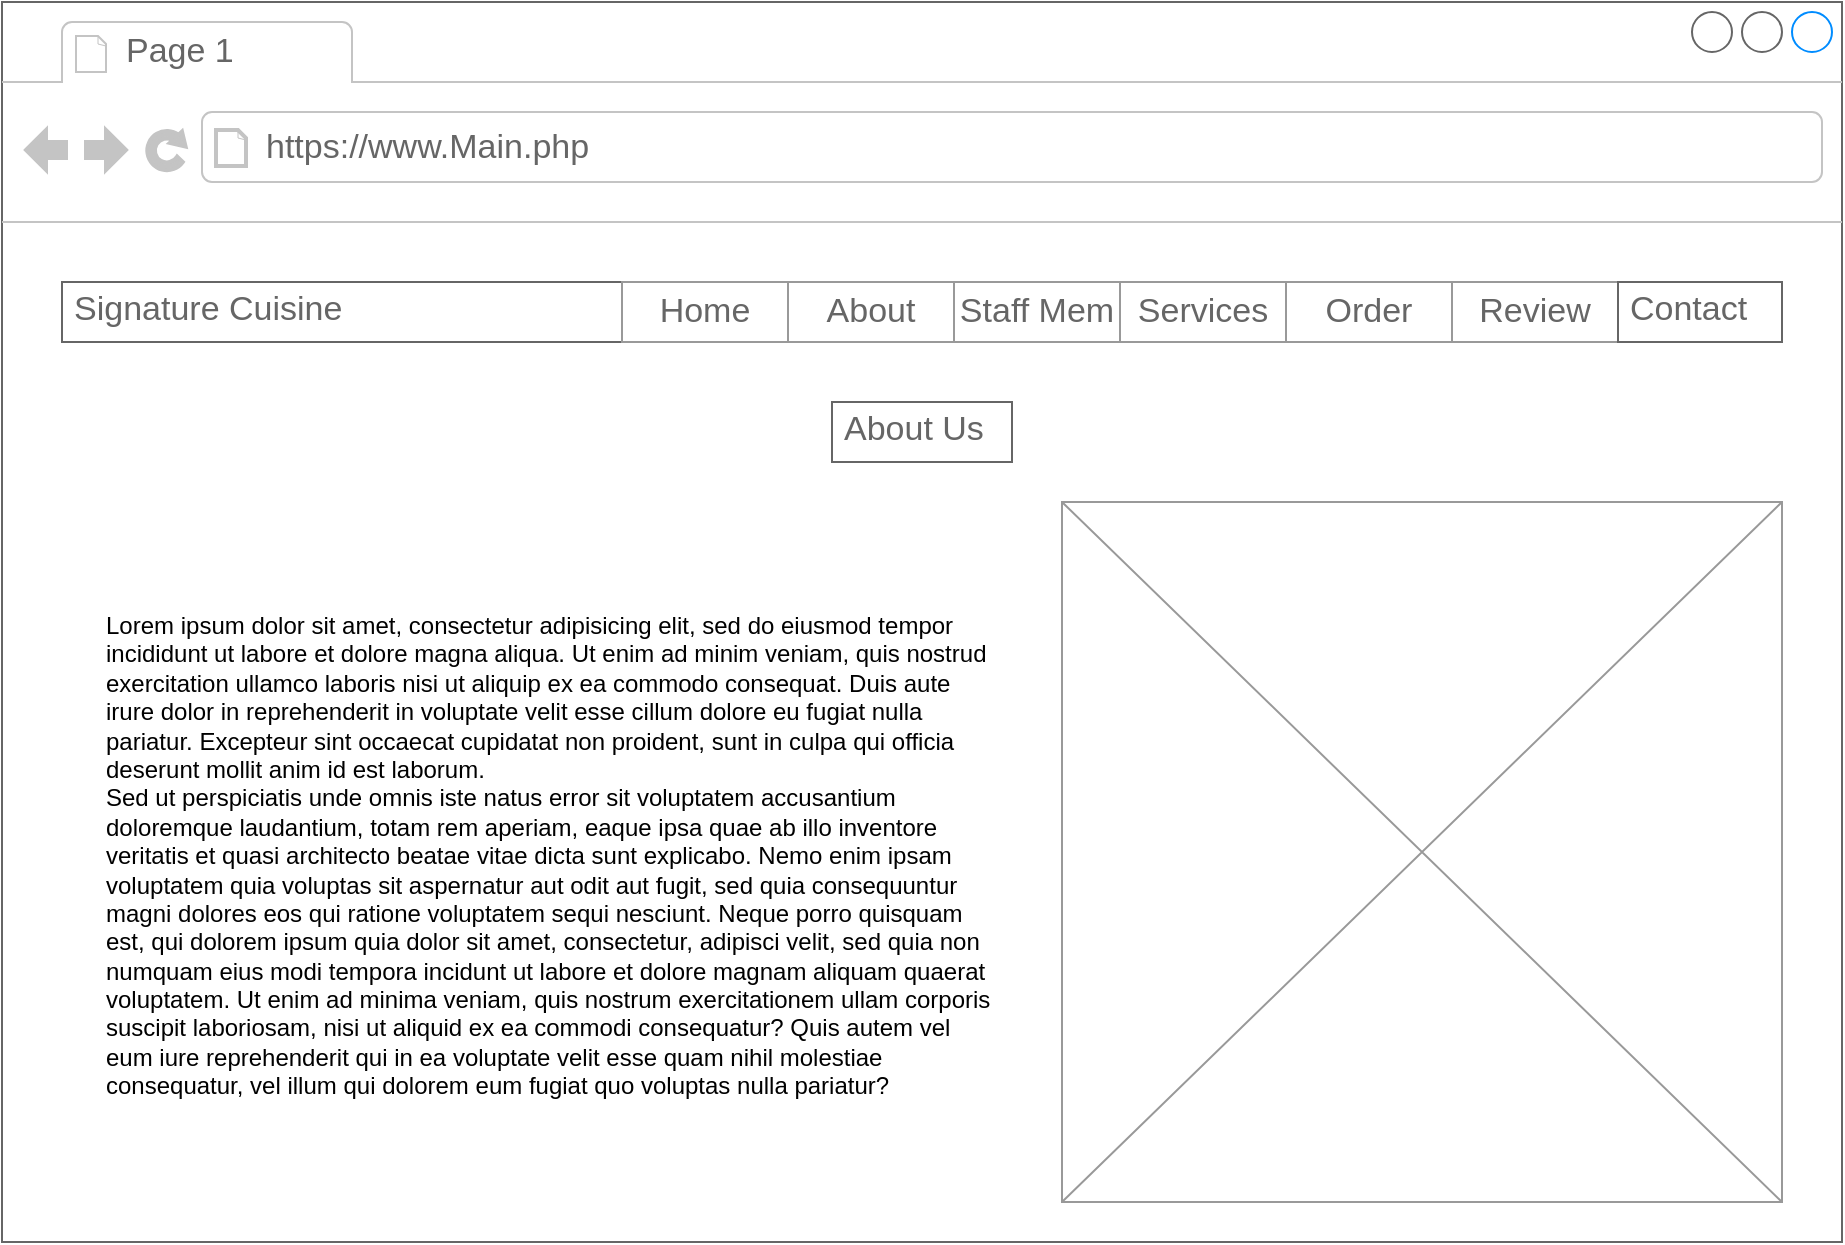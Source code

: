 <mxfile version="21.6.5" type="device">
  <diagram name="Page-1" id="GcQAFc7T_E8WWP9-CP-i">
    <mxGraphModel dx="1674" dy="836" grid="1" gridSize="10" guides="1" tooltips="1" connect="1" arrows="1" fold="1" page="1" pageScale="1" pageWidth="827" pageHeight="1169" math="0" shadow="0">
      <root>
        <mxCell id="0" />
        <mxCell id="1" parent="0" />
        <mxCell id="8R2meNSlnnWfXJwPKQnz-1" value="" style="strokeWidth=1;shadow=0;dashed=0;align=center;html=1;shape=mxgraph.mockup.containers.browserWindow;rSize=0;strokeColor=#666666;strokeColor2=#008cff;strokeColor3=#c4c4c4;mainText=,;recursiveResize=0;" vertex="1" parent="1">
          <mxGeometry x="40" y="120" width="920" height="620" as="geometry" />
        </mxCell>
        <mxCell id="8R2meNSlnnWfXJwPKQnz-2" value="Page 1" style="strokeWidth=1;shadow=0;dashed=0;align=center;html=1;shape=mxgraph.mockup.containers.anchor;fontSize=17;fontColor=#666666;align=left;whiteSpace=wrap;" vertex="1" parent="8R2meNSlnnWfXJwPKQnz-1">
          <mxGeometry x="60" y="12" width="110" height="26" as="geometry" />
        </mxCell>
        <mxCell id="8R2meNSlnnWfXJwPKQnz-3" value="https://www.Main.php" style="strokeWidth=1;shadow=0;dashed=0;align=center;html=1;shape=mxgraph.mockup.containers.anchor;rSize=0;fontSize=17;fontColor=#666666;align=left;" vertex="1" parent="8R2meNSlnnWfXJwPKQnz-1">
          <mxGeometry x="130" y="60" width="250" height="26" as="geometry" />
        </mxCell>
        <mxCell id="8R2meNSlnnWfXJwPKQnz-11" value="Signature Cuisine" style="strokeWidth=1;shadow=0;dashed=0;align=center;html=1;shape=mxgraph.mockup.text.textBox;fontColor=#666666;align=left;fontSize=17;spacingLeft=4;spacingTop=-3;whiteSpace=wrap;strokeColor=#666666;mainText=" vertex="1" parent="8R2meNSlnnWfXJwPKQnz-1">
          <mxGeometry x="30" y="140" width="280" height="30" as="geometry" />
        </mxCell>
        <mxCell id="8R2meNSlnnWfXJwPKQnz-13" value="About Us" style="strokeWidth=1;shadow=0;dashed=0;align=center;html=1;shape=mxgraph.mockup.text.textBox;fontColor=#666666;align=left;fontSize=17;spacingLeft=4;spacingTop=-3;whiteSpace=wrap;strokeColor=#666666;mainText=" vertex="1" parent="8R2meNSlnnWfXJwPKQnz-1">
          <mxGeometry x="415" y="200" width="90" height="30" as="geometry" />
        </mxCell>
        <mxCell id="8R2meNSlnnWfXJwPKQnz-22" value="" style="group" vertex="1" connectable="0" parent="8R2meNSlnnWfXJwPKQnz-1">
          <mxGeometry x="310" y="140" width="580" height="30" as="geometry" />
        </mxCell>
        <mxCell id="8R2meNSlnnWfXJwPKQnz-4" value="" style="strokeWidth=1;shadow=0;dashed=0;align=center;html=1;shape=mxgraph.mockup.forms.rrect;rSize=0;strokeColor=#999999;" vertex="1" parent="8R2meNSlnnWfXJwPKQnz-22">
          <mxGeometry width="498" height="30" as="geometry" />
        </mxCell>
        <mxCell id="8R2meNSlnnWfXJwPKQnz-5" value="Home" style="strokeColor=inherit;fillColor=inherit;gradientColor=inherit;strokeWidth=1;shadow=0;dashed=0;align=center;html=1;shape=mxgraph.mockup.forms.rrect;rSize=0;fontSize=17;fontColor=#666666;whiteSpace=wrap;" vertex="1" parent="8R2meNSlnnWfXJwPKQnz-4">
          <mxGeometry width="83" height="30" as="geometry" />
        </mxCell>
        <mxCell id="8R2meNSlnnWfXJwPKQnz-6" value="About" style="strokeColor=inherit;fillColor=inherit;gradientColor=inherit;strokeWidth=1;shadow=0;dashed=0;align=center;html=1;shape=mxgraph.mockup.forms.rrect;rSize=0;fontSize=17;fontColor=#666666;whiteSpace=wrap;" vertex="1" parent="8R2meNSlnnWfXJwPKQnz-4">
          <mxGeometry x="83" width="83" height="30" as="geometry" />
        </mxCell>
        <mxCell id="8R2meNSlnnWfXJwPKQnz-7" value="Staff Mem" style="strokeColor=inherit;fillColor=inherit;gradientColor=inherit;strokeWidth=1;shadow=0;dashed=0;align=center;html=1;shape=mxgraph.mockup.forms.rrect;rSize=0;fontSize=17;fontColor=#666666;whiteSpace=wrap;" vertex="1" parent="8R2meNSlnnWfXJwPKQnz-4">
          <mxGeometry x="166" width="83" height="30" as="geometry" />
        </mxCell>
        <mxCell id="8R2meNSlnnWfXJwPKQnz-8" value="Services" style="strokeColor=inherit;fillColor=inherit;gradientColor=inherit;strokeWidth=1;shadow=0;dashed=0;align=center;html=1;shape=mxgraph.mockup.forms.rrect;rSize=0;fontSize=17;fontColor=#666666;whiteSpace=wrap;" vertex="1" parent="8R2meNSlnnWfXJwPKQnz-4">
          <mxGeometry x="249" width="83" height="30" as="geometry" />
        </mxCell>
        <mxCell id="8R2meNSlnnWfXJwPKQnz-9" value="Order" style="strokeColor=inherit;fillColor=inherit;gradientColor=inherit;strokeWidth=1;shadow=0;dashed=0;align=center;html=1;shape=mxgraph.mockup.forms.rrect;rSize=0;fontSize=17;fontColor=#666666;whiteSpace=wrap;" vertex="1" parent="8R2meNSlnnWfXJwPKQnz-4">
          <mxGeometry x="332" width="83" height="30" as="geometry" />
        </mxCell>
        <mxCell id="8R2meNSlnnWfXJwPKQnz-10" value="Review" style="strokeColor=inherit;fillColor=inherit;gradientColor=inherit;strokeWidth=1;shadow=0;dashed=0;align=center;html=1;shape=mxgraph.mockup.forms.rrect;rSize=0;fontSize=17;fontColor=#666666;whiteSpace=wrap;" vertex="1" parent="8R2meNSlnnWfXJwPKQnz-4">
          <mxGeometry x="415" width="83" height="30" as="geometry" />
        </mxCell>
        <mxCell id="8R2meNSlnnWfXJwPKQnz-21" value="Contact" style="strokeWidth=1;shadow=0;dashed=0;align=center;html=1;shape=mxgraph.mockup.text.textBox;fontColor=#666666;align=left;fontSize=17;spacingLeft=4;spacingTop=-3;whiteSpace=wrap;strokeColor=#666666;mainText=" vertex="1" parent="8R2meNSlnnWfXJwPKQnz-22">
          <mxGeometry x="498" width="82" height="30" as="geometry" />
        </mxCell>
        <mxCell id="8R2meNSlnnWfXJwPKQnz-23" value="" style="verticalLabelPosition=bottom;shadow=0;dashed=0;align=center;html=1;verticalAlign=top;strokeWidth=1;shape=mxgraph.mockup.graphics.simpleIcon;strokeColor=#999999;" vertex="1" parent="8R2meNSlnnWfXJwPKQnz-1">
          <mxGeometry x="530" y="250" width="360" height="350" as="geometry" />
        </mxCell>
        <mxCell id="8R2meNSlnnWfXJwPKQnz-24" value="Lorem ipsum dolor sit amet, consectetur adipisicing elit, sed do eiusmod tempor incididunt ut labore et dolore magna aliqua. Ut enim ad minim veniam, quis nostrud exercitation ullamco laboris nisi ut aliquip ex ea commodo consequat. Duis aute irure dolor in reprehenderit in voluptate velit esse cillum dolore eu fugiat nulla pariatur. Excepteur sint occaecat cupidatat non proident, sunt in culpa qui officia deserunt mollit anim id est laborum.&#xa;Sed ut perspiciatis unde omnis iste natus error sit voluptatem accusantium doloremque laudantium, totam rem aperiam, eaque ipsa quae ab illo inventore veritatis et quasi architecto beatae vitae dicta sunt explicabo. Nemo enim ipsam voluptatem quia voluptas sit aspernatur aut odit aut fugit, sed quia consequuntur magni dolores eos qui ratione voluptatem sequi nesciunt. Neque porro quisquam est, qui dolorem ipsum quia dolor sit amet, consectetur, adipisci velit, sed quia non numquam eius modi tempora incidunt ut labore et dolore magnam aliquam quaerat voluptatem. Ut enim ad minima veniam, quis nostrum exercitationem ullam corporis suscipit laboriosam, nisi ut aliquid ex ea commodi consequatur? Quis autem vel eum iure reprehenderit qui in ea voluptate velit esse quam nihil molestiae consequatur, vel illum qui dolorem eum fugiat quo voluptas nulla pariatur?" style="text;spacingTop=-5;whiteSpace=wrap;html=1;align=left;fontSize=12;fontFamily=Helvetica;fillColor=none;strokeColor=none;" vertex="1" parent="8R2meNSlnnWfXJwPKQnz-1">
          <mxGeometry x="50" y="302.5" width="445" height="225" as="geometry" />
        </mxCell>
      </root>
    </mxGraphModel>
  </diagram>
</mxfile>
